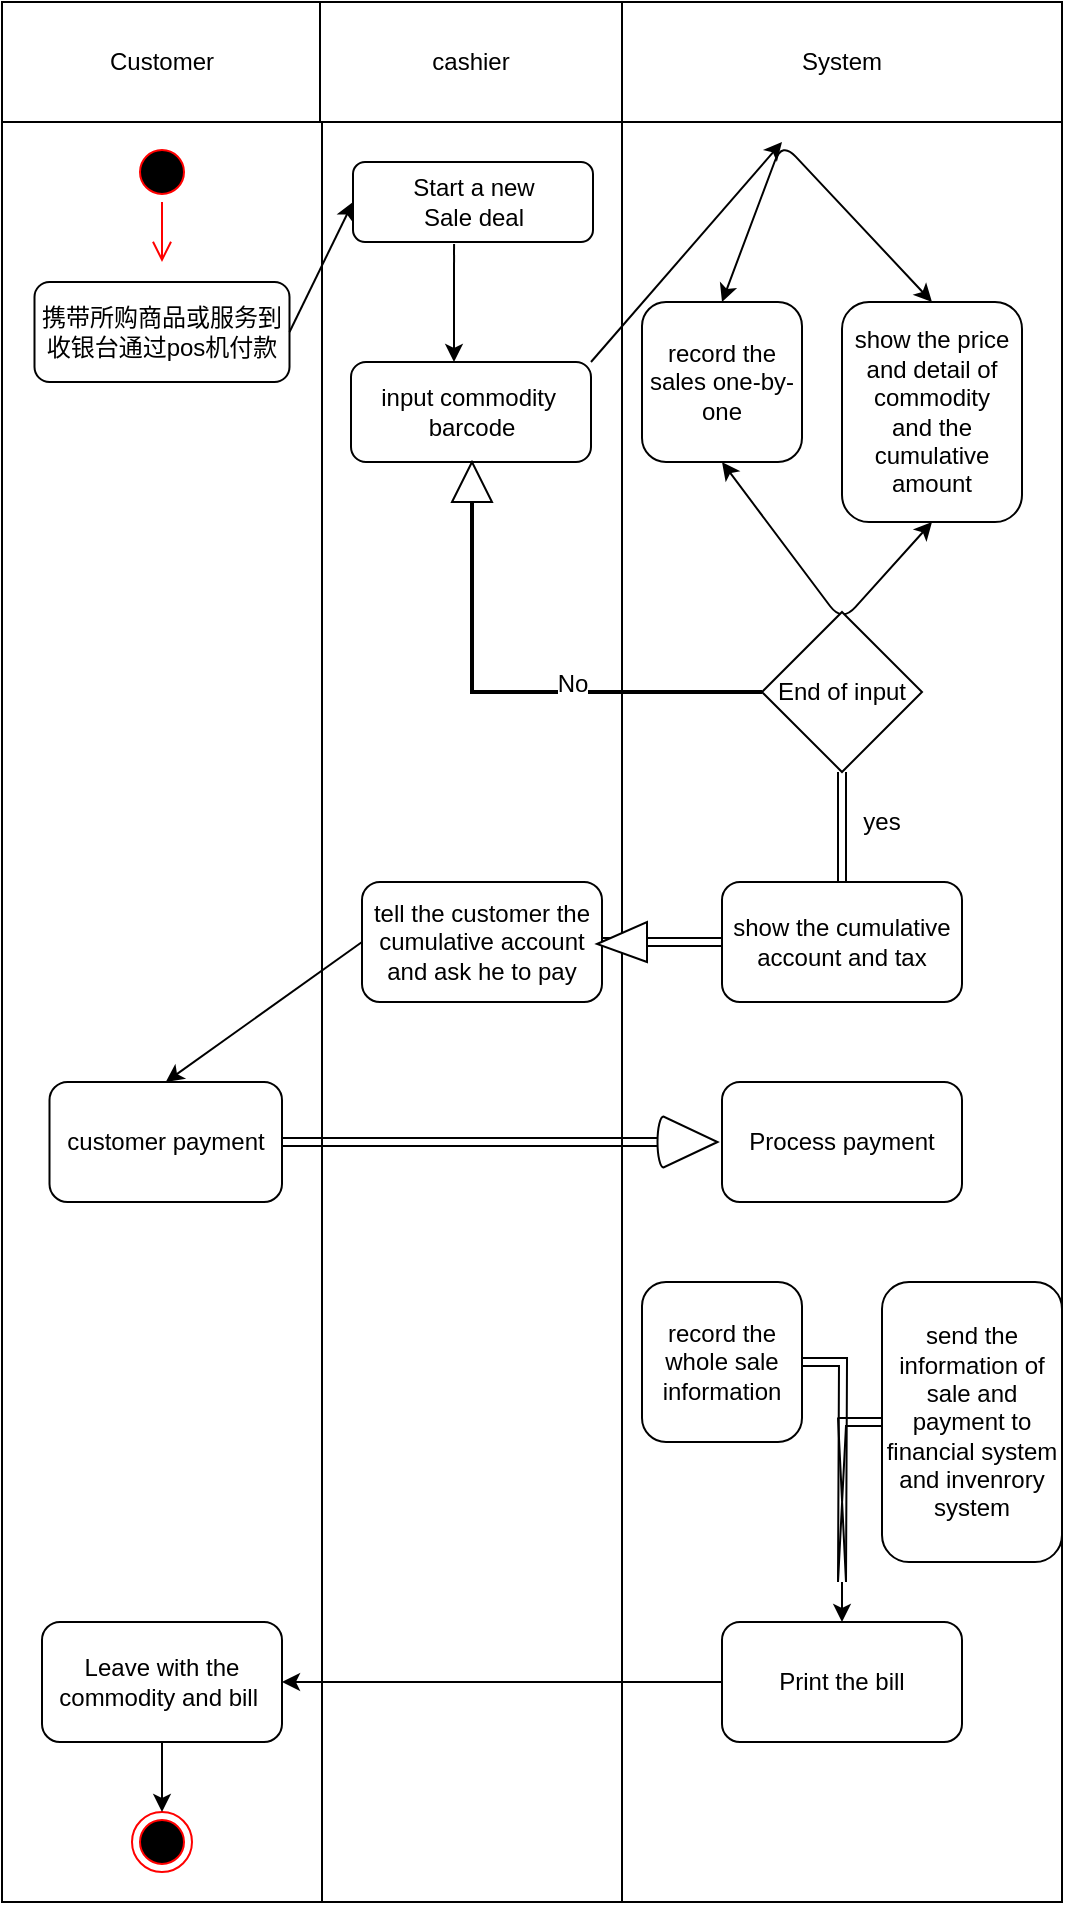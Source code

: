 <mxfile version="12.9.3" type="device"><diagram id="aCW9h9tutEsGydlXh3gM" name="Page-1"><mxGraphModel dx="876" dy="1991" grid="1" gridSize="10" guides="1" tooltips="1" connect="1" arrows="1" fold="1" page="1" pageScale="1" pageWidth="827" pageHeight="1169" math="0" shadow="0"><root><mxCell id="0"/><mxCell id="1" parent="0"/><mxCell id="jcRqZ4OB1stdDBh2SwYm-10" value="" style="rounded=0;whiteSpace=wrap;html=1;" vertex="1" parent="1"><mxGeometry x="190" y="-320" width="160" height="950" as="geometry"/></mxCell><mxCell id="jcRqZ4OB1stdDBh2SwYm-40" value="" style="edgeStyle=orthogonalEdgeStyle;shape=link;rounded=0;orthogonalLoop=1;jettySize=auto;html=1;" edge="1" parent="1" source="jcRqZ4OB1stdDBh2SwYm-11" target="jcRqZ4OB1stdDBh2SwYm-38"><mxGeometry relative="1" as="geometry"/></mxCell><mxCell id="jcRqZ4OB1stdDBh2SwYm-11" value="" style="rounded=0;whiteSpace=wrap;html=1;" vertex="1" parent="1"><mxGeometry x="350" y="-320" width="150" height="950" as="geometry"/></mxCell><mxCell id="jcRqZ4OB1stdDBh2SwYm-12" value="" style="rounded=0;whiteSpace=wrap;html=1;" vertex="1" parent="1"><mxGeometry x="500" y="-320" width="220" height="950" as="geometry"/></mxCell><mxCell id="jcRqZ4OB1stdDBh2SwYm-13" value="Customer" style="rounded=0;whiteSpace=wrap;html=1;" vertex="1" parent="1"><mxGeometry x="190" y="-320" width="160" height="60" as="geometry"/></mxCell><mxCell id="jcRqZ4OB1stdDBh2SwYm-14" value="cashier" style="rounded=0;whiteSpace=wrap;html=1;" vertex="1" parent="1"><mxGeometry x="349" y="-320" width="151" height="60" as="geometry"/></mxCell><mxCell id="jcRqZ4OB1stdDBh2SwYm-15" value="System" style="rounded=0;whiteSpace=wrap;html=1;" vertex="1" parent="1"><mxGeometry x="500" y="-320" width="220" height="60" as="geometry"/></mxCell><mxCell id="jcRqZ4OB1stdDBh2SwYm-19" value="携带所购商品或服务到收银台通过pos机付款" style="rounded=1;whiteSpace=wrap;html=1;" vertex="1" parent="1"><mxGeometry x="206.25" y="-180" width="127.5" height="50" as="geometry"/></mxCell><mxCell id="jcRqZ4OB1stdDBh2SwYm-20" value="" style="ellipse;html=1;shape=startState;fillColor=#000000;strokeColor=#ff0000;" vertex="1" parent="1"><mxGeometry x="255" y="-250" width="30" height="30" as="geometry"/></mxCell><mxCell id="jcRqZ4OB1stdDBh2SwYm-21" value="" style="edgeStyle=orthogonalEdgeStyle;html=1;verticalAlign=bottom;endArrow=open;endSize=8;strokeColor=#ff0000;" edge="1" source="jcRqZ4OB1stdDBh2SwYm-20" parent="1"><mxGeometry relative="1" as="geometry"><mxPoint x="270" y="-190" as="targetPoint"/></mxGeometry></mxCell><mxCell id="jcRqZ4OB1stdDBh2SwYm-63" style="edgeStyle=orthogonalEdgeStyle;shape=link;rounded=0;orthogonalLoop=1;jettySize=auto;html=1;entryX=0;entryY=0;entryDx=12.75;entryDy=30;entryPerimeter=0;" edge="1" parent="1" source="jcRqZ4OB1stdDBh2SwYm-22" target="jcRqZ4OB1stdDBh2SwYm-64"><mxGeometry relative="1" as="geometry"/></mxCell><mxCell id="jcRqZ4OB1stdDBh2SwYm-22" value="customer payment" style="rounded=1;whiteSpace=wrap;html=1;" vertex="1" parent="1"><mxGeometry x="213.75" y="220" width="116.25" height="60" as="geometry"/></mxCell><mxCell id="jcRqZ4OB1stdDBh2SwYm-23" value="Start a new&lt;br&gt;Sale deal" style="rounded=1;whiteSpace=wrap;html=1;" vertex="1" parent="1"><mxGeometry x="365.5" y="-240" width="120" height="40" as="geometry"/></mxCell><mxCell id="jcRqZ4OB1stdDBh2SwYm-24" value="input commodity&amp;nbsp; barcode" style="rounded=1;whiteSpace=wrap;html=1;" vertex="1" parent="1"><mxGeometry x="364.5" y="-140" width="120" height="50" as="geometry"/></mxCell><mxCell id="jcRqZ4OB1stdDBh2SwYm-29" value="" style="endArrow=classic;html=1;exitX=1;exitY=0.5;exitDx=0;exitDy=0;entryX=0;entryY=0.5;entryDx=0;entryDy=0;" edge="1" parent="1" source="jcRqZ4OB1stdDBh2SwYm-19" target="jcRqZ4OB1stdDBh2SwYm-23"><mxGeometry width="50" height="50" relative="1" as="geometry"><mxPoint x="540" as="sourcePoint"/><mxPoint x="590" y="-50" as="targetPoint"/></mxGeometry></mxCell><mxCell id="jcRqZ4OB1stdDBh2SwYm-30" value="" style="endArrow=classic;html=1;exitX=0.421;exitY=1.025;exitDx=0;exitDy=0;exitPerimeter=0;" edge="1" parent="1" source="jcRqZ4OB1stdDBh2SwYm-23"><mxGeometry width="50" height="50" relative="1" as="geometry"><mxPoint x="540" as="sourcePoint"/><mxPoint x="416" y="-140" as="targetPoint"/></mxGeometry></mxCell><mxCell id="jcRqZ4OB1stdDBh2SwYm-31" value="record the sales one-by-one" style="rounded=1;whiteSpace=wrap;html=1;" vertex="1" parent="1"><mxGeometry x="510" y="-170" width="80" height="80" as="geometry"/></mxCell><mxCell id="jcRqZ4OB1stdDBh2SwYm-32" value="show the price and detail of commodity&lt;br&gt;and the cumulative amount&lt;br&gt;" style="rounded=1;whiteSpace=wrap;html=1;" vertex="1" parent="1"><mxGeometry x="610" y="-170" width="90" height="110" as="geometry"/></mxCell><mxCell id="jcRqZ4OB1stdDBh2SwYm-34" value="" style="endArrow=classic;startArrow=classic;html=1;entryX=0.5;entryY=0;entryDx=0;entryDy=0;exitX=0.5;exitY=0;exitDx=0;exitDy=0;" edge="1" parent="1" source="jcRqZ4OB1stdDBh2SwYm-32" target="jcRqZ4OB1stdDBh2SwYm-31"><mxGeometry width="50" height="50" relative="1" as="geometry"><mxPoint x="540" as="sourcePoint"/><mxPoint x="590" y="-50" as="targetPoint"/><Array as="points"><mxPoint x="580" y="-250"/></Array></mxGeometry></mxCell><mxCell id="jcRqZ4OB1stdDBh2SwYm-36" value="" style="endArrow=classic;html=1;exitX=1;exitY=0;exitDx=0;exitDy=0;" edge="1" parent="1" source="jcRqZ4OB1stdDBh2SwYm-24"><mxGeometry width="50" height="50" relative="1" as="geometry"><mxPoint x="540" as="sourcePoint"/><mxPoint x="580" y="-250" as="targetPoint"/></mxGeometry></mxCell><mxCell id="jcRqZ4OB1stdDBh2SwYm-37" value="" style="endArrow=classic;startArrow=classic;html=1;entryX=0.5;entryY=1;entryDx=0;entryDy=0;exitX=0.5;exitY=1;exitDx=0;exitDy=0;" edge="1" parent="1" source="jcRqZ4OB1stdDBh2SwYm-32" target="jcRqZ4OB1stdDBh2SwYm-31"><mxGeometry width="50" height="50" relative="1" as="geometry"><mxPoint x="540" as="sourcePoint"/><mxPoint x="590" y="-50" as="targetPoint"/><Array as="points"><mxPoint x="610" y="-10"/></Array></mxGeometry></mxCell><mxCell id="jcRqZ4OB1stdDBh2SwYm-47" value="" style="edgeStyle=orthogonalEdgeStyle;shape=link;rounded=0;orthogonalLoop=1;jettySize=auto;html=1;" edge="1" parent="1" source="jcRqZ4OB1stdDBh2SwYm-38" target="jcRqZ4OB1stdDBh2SwYm-45"><mxGeometry relative="1" as="geometry"><Array as="points"><mxPoint x="610" y="90"/><mxPoint x="610" y="90"/></Array></mxGeometry></mxCell><mxCell id="jcRqZ4OB1stdDBh2SwYm-38" value="End of input" style="rhombus;whiteSpace=wrap;html=1;" vertex="1" parent="1"><mxGeometry x="570" y="-15" width="80" height="80" as="geometry"/></mxCell><mxCell id="jcRqZ4OB1stdDBh2SwYm-41" value="" style="verticalLabelPosition=bottom;verticalAlign=top;html=1;shape=mxgraph.basic.acute_triangle;dx=0.5;" vertex="1" parent="1"><mxGeometry x="415" y="-90" width="20" height="20" as="geometry"/></mxCell><mxCell id="jcRqZ4OB1stdDBh2SwYm-42" style="edgeStyle=orthogonalEdgeStyle;shape=link;rounded=0;orthogonalLoop=1;jettySize=auto;html=1;entryX=0.5;entryY=1;entryDx=0;entryDy=0;width=-1;" edge="1" parent="1" source="jcRqZ4OB1stdDBh2SwYm-38" target="jcRqZ4OB1stdDBh2SwYm-41"><mxGeometry relative="1" as="geometry"><mxPoint x="570" y="25" as="sourcePoint"/><mxPoint x="424.5" y="-90" as="targetPoint"/></mxGeometry></mxCell><mxCell id="jcRqZ4OB1stdDBh2SwYm-43" value="No&lt;br&gt;" style="text;html=1;align=center;verticalAlign=middle;resizable=0;points=[];labelBackgroundColor=#ffffff;" vertex="1" connectable="0" parent="jcRqZ4OB1stdDBh2SwYm-42"><mxGeometry x="-0.208" y="-4" relative="1" as="geometry"><mxPoint as="offset"/></mxGeometry></mxCell><mxCell id="jcRqZ4OB1stdDBh2SwYm-45" value="show the cumulative account and tax" style="rounded=1;whiteSpace=wrap;html=1;" vertex="1" parent="1"><mxGeometry x="550" y="120" width="120" height="60" as="geometry"/></mxCell><mxCell id="jcRqZ4OB1stdDBh2SwYm-48" value="yes&lt;br&gt;" style="text;html=1;strokeColor=none;fillColor=none;align=center;verticalAlign=middle;whiteSpace=wrap;rounded=0;" vertex="1" parent="1"><mxGeometry x="610" y="80" width="40" height="20" as="geometry"/></mxCell><mxCell id="jcRqZ4OB1stdDBh2SwYm-50" value="" style="edgeStyle=orthogonalEdgeStyle;shape=link;rounded=0;orthogonalLoop=1;jettySize=auto;html=1;width=4;" edge="1" parent="1" source="jcRqZ4OB1stdDBh2SwYm-49" target="jcRqZ4OB1stdDBh2SwYm-45"><mxGeometry relative="1" as="geometry"><Array as="points"><mxPoint x="490" y="150"/><mxPoint x="490" y="150"/></Array></mxGeometry></mxCell><mxCell id="jcRqZ4OB1stdDBh2SwYm-49" value="tell the customer the cumulative account and ask he to pay" style="rounded=1;whiteSpace=wrap;html=1;" vertex="1" parent="1"><mxGeometry x="370" y="120" width="120" height="60" as="geometry"/></mxCell><mxCell id="jcRqZ4OB1stdDBh2SwYm-52" value="" style="verticalLabelPosition=bottom;verticalAlign=top;html=1;shape=mxgraph.basic.acute_triangle;dx=0.45;rotation=-90;" vertex="1" parent="1"><mxGeometry x="490" y="137.5" width="20" height="25" as="geometry"/></mxCell><mxCell id="jcRqZ4OB1stdDBh2SwYm-61" value="" style="endArrow=classic;html=1;exitX=0;exitY=0.5;exitDx=0;exitDy=0;entryX=0.5;entryY=0;entryDx=0;entryDy=0;" edge="1" parent="1" source="jcRqZ4OB1stdDBh2SwYm-49" target="jcRqZ4OB1stdDBh2SwYm-22"><mxGeometry width="50" height="50" relative="1" as="geometry"><mxPoint x="540" y="120" as="sourcePoint"/><mxPoint x="590" y="70" as="targetPoint"/></mxGeometry></mxCell><mxCell id="jcRqZ4OB1stdDBh2SwYm-62" value="Process payment" style="rounded=1;whiteSpace=wrap;html=1;" vertex="1" parent="1"><mxGeometry x="550" y="220" width="120" height="60" as="geometry"/></mxCell><mxCell id="jcRqZ4OB1stdDBh2SwYm-64" value="" style="verticalLabelPosition=bottom;verticalAlign=top;html=1;shape=mxgraph.basic.cone2;dx=0.5;dy=0.9;rotation=90;" vertex="1" parent="1"><mxGeometry x="520" y="235" width="25.5" height="30" as="geometry"/></mxCell><mxCell id="jcRqZ4OB1stdDBh2SwYm-81" style="edgeStyle=orthogonalEdgeStyle;shape=link;rounded=0;orthogonalLoop=1;jettySize=auto;html=1;" edge="1" parent="1" source="jcRqZ4OB1stdDBh2SwYm-70"><mxGeometry relative="1" as="geometry"><mxPoint x="610" y="470" as="targetPoint"/></mxGeometry></mxCell><mxCell id="jcRqZ4OB1stdDBh2SwYm-70" value="record the whole sale information" style="rounded=1;whiteSpace=wrap;html=1;" vertex="1" parent="1"><mxGeometry x="510" y="320" width="80" height="80" as="geometry"/></mxCell><mxCell id="jcRqZ4OB1stdDBh2SwYm-82" style="edgeStyle=orthogonalEdgeStyle;shape=link;rounded=0;orthogonalLoop=1;jettySize=auto;html=1;" edge="1" parent="1" source="jcRqZ4OB1stdDBh2SwYm-71"><mxGeometry relative="1" as="geometry"><mxPoint x="610" y="470" as="targetPoint"/></mxGeometry></mxCell><mxCell id="jcRqZ4OB1stdDBh2SwYm-71" value="send the information of sale and payment to financial system and invenrory system" style="rounded=1;whiteSpace=wrap;html=1;" vertex="1" parent="1"><mxGeometry x="630" y="320" width="90" height="140" as="geometry"/></mxCell><mxCell id="jcRqZ4OB1stdDBh2SwYm-72" value="Print the bill" style="rounded=1;whiteSpace=wrap;html=1;" vertex="1" parent="1"><mxGeometry x="550" y="490" width="120" height="60" as="geometry"/></mxCell><mxCell id="jcRqZ4OB1stdDBh2SwYm-73" value="" style="ellipse;html=1;shape=endState;fillColor=#000000;strokeColor=#ff0000;" vertex="1" parent="1"><mxGeometry x="255" y="585" width="30" height="30" as="geometry"/></mxCell><mxCell id="jcRqZ4OB1stdDBh2SwYm-74" value="Leave with the commodity and bill&amp;nbsp;" style="rounded=1;whiteSpace=wrap;html=1;" vertex="1" parent="1"><mxGeometry x="210" y="490" width="120" height="60" as="geometry"/></mxCell><mxCell id="jcRqZ4OB1stdDBh2SwYm-80" value="" style="endArrow=classic;html=1;entryX=0.5;entryY=0;entryDx=0;entryDy=0;" edge="1" parent="1" target="jcRqZ4OB1stdDBh2SwYm-72"><mxGeometry width="50" height="50" relative="1" as="geometry"><mxPoint x="610" y="470" as="sourcePoint"/><mxPoint x="590" y="310" as="targetPoint"/></mxGeometry></mxCell><mxCell id="jcRqZ4OB1stdDBh2SwYm-90" value="" style="endArrow=classic;html=1;entryX=1;entryY=0.5;entryDx=0;entryDy=0;" edge="1" parent="1" target="jcRqZ4OB1stdDBh2SwYm-74"><mxGeometry width="50" height="50" relative="1" as="geometry"><mxPoint x="550" y="520" as="sourcePoint"/><mxPoint x="590" y="310" as="targetPoint"/></mxGeometry></mxCell><mxCell id="jcRqZ4OB1stdDBh2SwYm-91" value="" style="endArrow=classic;html=1;exitX=0.5;exitY=1;exitDx=0;exitDy=0;entryX=0.5;entryY=0;entryDx=0;entryDy=0;" edge="1" parent="1" source="jcRqZ4OB1stdDBh2SwYm-74" target="jcRqZ4OB1stdDBh2SwYm-73"><mxGeometry width="50" height="50" relative="1" as="geometry"><mxPoint x="500" y="410" as="sourcePoint"/><mxPoint x="550" y="360" as="targetPoint"/></mxGeometry></mxCell></root></mxGraphModel></diagram></mxfile>